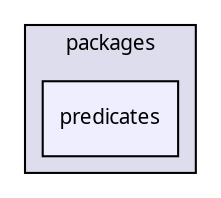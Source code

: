 digraph "packages/security/packages/security_validator/packages/predicates/" {
  compound=true
  node [ fontsize="10", fontname="FreeSans.ttf"];
  edge [ labelfontsize="10", labelfontname="FreeSans.ttf"];
  subgraph clusterdir_0b502c337a4a75fa04563ef05ee8842f {
    graph [ bgcolor="#ddddee", pencolor="black", label="packages" fontname="FreeSans.ttf", fontsize="10", URL="dir_0b502c337a4a75fa04563ef05ee8842f.html"]
  dir_608a213e645b046d69d6dda566987e2d [shape=box, label="predicates", style="filled", fillcolor="#eeeeff", pencolor="black", URL="dir_608a213e645b046d69d6dda566987e2d.html"];
  }
}
